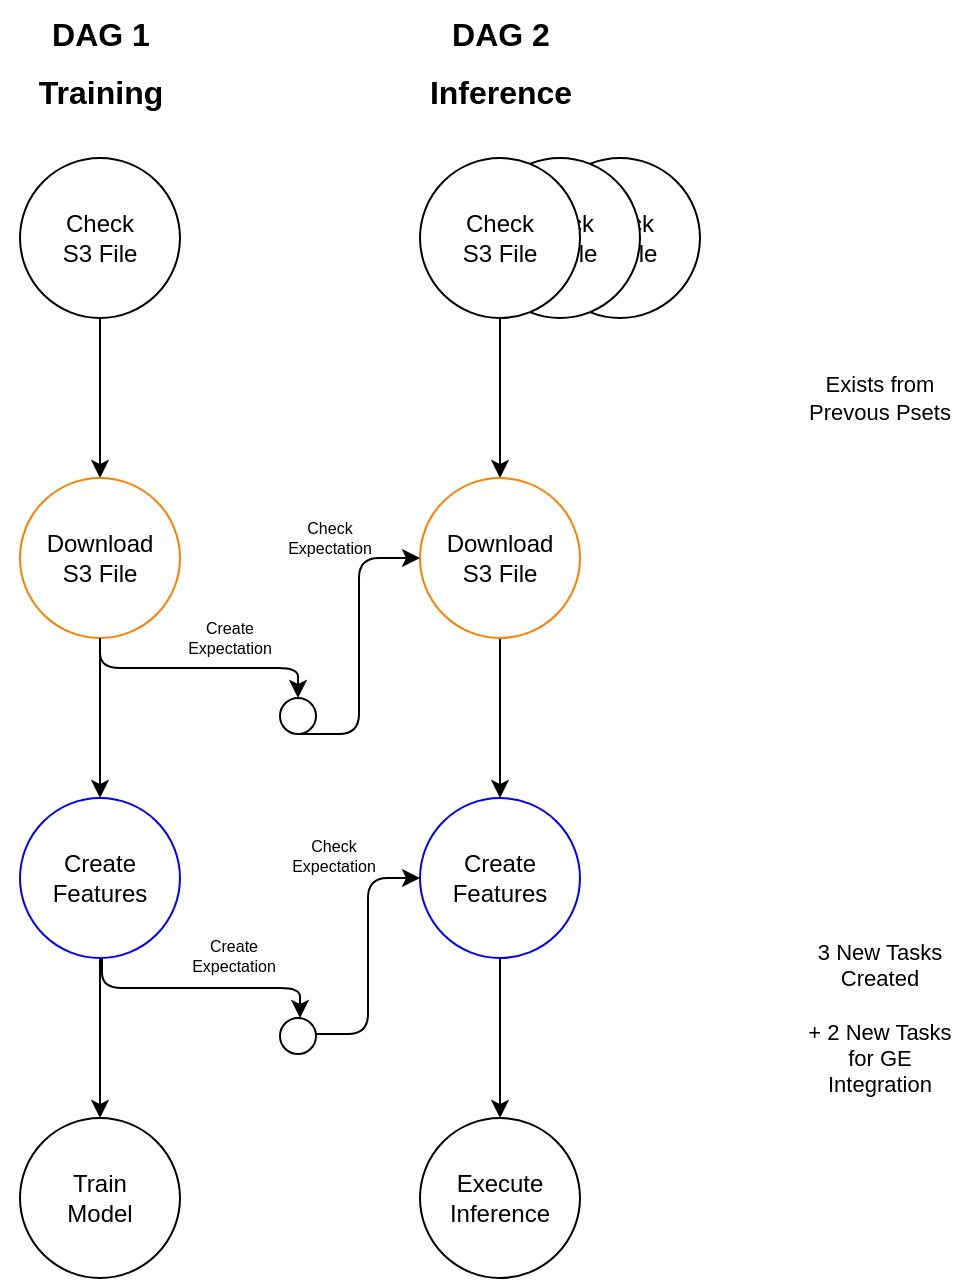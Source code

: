 <mxfile version="13.6.5">
    <diagram id="Ux7daOttt6an3O37FFpg" name="Page-1">
        <mxGraphModel dx="832" dy="679" grid="1" gridSize="10" guides="1" tooltips="1" connect="1" arrows="1" fold="1" page="1" pageScale="1" pageWidth="1600" pageHeight="1200" math="0" shadow="0">
            <root>
                <mxCell id="0"/>
                <mxCell id="1" parent="0"/>
                <mxCell id="29" value="Check &lt;br&gt;S3 File" style="ellipse;whiteSpace=wrap;html=1;aspect=fixed;" vertex="1" parent="1">
                    <mxGeometry x="350" y="130" width="80" height="80" as="geometry"/>
                </mxCell>
                <mxCell id="28" value="Check &lt;br&gt;S3 File" style="ellipse;whiteSpace=wrap;html=1;aspect=fixed;" vertex="1" parent="1">
                    <mxGeometry x="320" y="130" width="80" height="80" as="geometry"/>
                </mxCell>
                <mxCell id="4" value="" style="edgeStyle=orthogonalEdgeStyle;rounded=0;orthogonalLoop=1;jettySize=auto;html=1;" edge="1" parent="1" source="2" target="3">
                    <mxGeometry relative="1" as="geometry"/>
                </mxCell>
                <mxCell id="2" value="Check &lt;br&gt;S3 File" style="ellipse;whiteSpace=wrap;html=1;aspect=fixed;" vertex="1" parent="1">
                    <mxGeometry x="90" y="130" width="80" height="80" as="geometry"/>
                </mxCell>
                <mxCell id="6" value="" style="edgeStyle=orthogonalEdgeStyle;rounded=0;orthogonalLoop=1;jettySize=auto;html=1;" edge="1" parent="1" source="3" target="5">
                    <mxGeometry relative="1" as="geometry"/>
                </mxCell>
                <mxCell id="3" value="Download&lt;br&gt;S3 File" style="ellipse;whiteSpace=wrap;html=1;aspect=fixed;strokeColor=#FF8000;" vertex="1" parent="1">
                    <mxGeometry x="90" y="290" width="80" height="80" as="geometry"/>
                </mxCell>
                <mxCell id="8" value="" style="edgeStyle=orthogonalEdgeStyle;rounded=0;orthogonalLoop=1;jettySize=auto;html=1;" edge="1" parent="1" source="5" target="7">
                    <mxGeometry relative="1" as="geometry"/>
                </mxCell>
                <mxCell id="5" value="Create&lt;br&gt;Features" style="ellipse;whiteSpace=wrap;html=1;aspect=fixed;strokeColor=#0000FF;" vertex="1" parent="1">
                    <mxGeometry x="90" y="450" width="80" height="80" as="geometry"/>
                </mxCell>
                <mxCell id="7" value="Train&lt;br&gt;Model" style="ellipse;whiteSpace=wrap;html=1;aspect=fixed;" vertex="1" parent="1">
                    <mxGeometry x="90" y="610" width="80" height="80" as="geometry"/>
                </mxCell>
                <mxCell id="11" value="" style="edgeStyle=orthogonalEdgeStyle;rounded=0;orthogonalLoop=1;jettySize=auto;html=1;" edge="1" parent="1" source="9" target="10">
                    <mxGeometry relative="1" as="geometry"/>
                </mxCell>
                <mxCell id="9" value="Check &lt;br&gt;S3 File" style="ellipse;whiteSpace=wrap;html=1;aspect=fixed;" vertex="1" parent="1">
                    <mxGeometry x="290" y="130" width="80" height="80" as="geometry"/>
                </mxCell>
                <mxCell id="19" style="edgeStyle=orthogonalEdgeStyle;rounded=0;orthogonalLoop=1;jettySize=auto;html=1;exitX=0.5;exitY=1;exitDx=0;exitDy=0;" edge="1" parent="1" source="10" target="18">
                    <mxGeometry relative="1" as="geometry"/>
                </mxCell>
                <mxCell id="10" value="Download&lt;br&gt;S3 File" style="ellipse;whiteSpace=wrap;html=1;aspect=fixed;strokeColor=#FF8000;" vertex="1" parent="1">
                    <mxGeometry x="290" y="290" width="80" height="80" as="geometry"/>
                </mxCell>
                <mxCell id="21" value="" style="edgeStyle=orthogonalEdgeStyle;rounded=0;orthogonalLoop=1;jettySize=auto;html=1;" edge="1" parent="1" source="18" target="20">
                    <mxGeometry relative="1" as="geometry"/>
                </mxCell>
                <mxCell id="18" value="Create&lt;br&gt;Features" style="ellipse;whiteSpace=wrap;html=1;aspect=fixed;strokeColor=#0000FF;" vertex="1" parent="1">
                    <mxGeometry x="290" y="450" width="80" height="80" as="geometry"/>
                </mxCell>
                <mxCell id="20" value="Execute&lt;br&gt;Inference" style="ellipse;whiteSpace=wrap;html=1;aspect=fixed;" vertex="1" parent="1">
                    <mxGeometry x="290" y="610" width="80" height="80" as="geometry"/>
                </mxCell>
                <mxCell id="22" value="" style="ellipse;whiteSpace=wrap;html=1;aspect=fixed;" vertex="1" parent="1">
                    <mxGeometry x="220" y="400" width="18" height="18" as="geometry"/>
                </mxCell>
                <mxCell id="24" value="" style="edgeStyle=elbowEdgeStyle;elbow=vertical;endArrow=classic;html=1;exitX=0.5;exitY=1;exitDx=0;exitDy=0;" edge="1" parent="1" source="3">
                    <mxGeometry width="50" height="50" relative="1" as="geometry">
                        <mxPoint x="410" y="430" as="sourcePoint"/>
                        <mxPoint x="229" y="400" as="targetPoint"/>
                    </mxGeometry>
                </mxCell>
                <mxCell id="25" value="" style="edgeStyle=elbowEdgeStyle;elbow=horizontal;endArrow=classic;html=1;exitX=0.5;exitY=1;exitDx=0;exitDy=0;entryX=0;entryY=0.5;entryDx=0;entryDy=0;" edge="1" parent="1" source="22" target="10">
                    <mxGeometry width="50" height="50" relative="1" as="geometry">
                        <mxPoint x="410" y="430" as="sourcePoint"/>
                        <mxPoint x="460" y="380" as="targetPoint"/>
                    </mxGeometry>
                </mxCell>
                <mxCell id="26" value="&lt;div style=&quot;font-size: 8px;&quot;&gt;&lt;span style=&quot;font-size: 8px;&quot;&gt;Create&lt;/span&gt;&lt;/div&gt;&lt;div style=&quot;font-size: 8px;&quot;&gt;&lt;span style=&quot;font-size: 8px;&quot;&gt;Expectation&lt;/span&gt;&lt;/div&gt;" style="text;html=1;strokeColor=none;fillColor=none;align=center;verticalAlign=middle;whiteSpace=wrap;rounded=0;fontSize=8;" vertex="1" parent="1">
                    <mxGeometry x="160" y="360" width="70" height="20" as="geometry"/>
                </mxCell>
                <mxCell id="27" value="&lt;div style=&quot;font-size: 8px&quot;&gt;&lt;span&gt;Check&lt;/span&gt;&lt;/div&gt;&lt;div style=&quot;font-size: 8px&quot;&gt;&lt;span&gt;Expectation&lt;/span&gt;&lt;br&gt;&lt;/div&gt;" style="text;html=1;strokeColor=none;fillColor=none;align=center;verticalAlign=middle;whiteSpace=wrap;rounded=0;fontSize=8;" vertex="1" parent="1">
                    <mxGeometry x="210" y="310" width="70" height="20" as="geometry"/>
                </mxCell>
                <mxCell id="30" value="" style="ellipse;whiteSpace=wrap;html=1;aspect=fixed;" vertex="1" parent="1">
                    <mxGeometry x="220" y="560" width="18" height="18" as="geometry"/>
                </mxCell>
                <mxCell id="31" value="" style="edgeStyle=elbowEdgeStyle;elbow=horizontal;endArrow=classic;html=1;exitX=0.5;exitY=1;exitDx=0;exitDy=0;entryX=0;entryY=0.5;entryDx=0;entryDy=0;" edge="1" parent="1" target="18">
                    <mxGeometry width="50" height="50" relative="1" as="geometry">
                        <mxPoint x="238" y="568" as="sourcePoint"/>
                        <mxPoint x="299" y="480" as="targetPoint"/>
                    </mxGeometry>
                </mxCell>
                <mxCell id="32" value="" style="edgeStyle=elbowEdgeStyle;elbow=vertical;endArrow=classic;html=1;exitX=0.5;exitY=1;exitDx=0;exitDy=0;" edge="1" parent="1">
                    <mxGeometry width="50" height="50" relative="1" as="geometry">
                        <mxPoint x="131" y="530" as="sourcePoint"/>
                        <mxPoint x="230" y="560" as="targetPoint"/>
                    </mxGeometry>
                </mxCell>
                <mxCell id="33" value="&lt;div style=&quot;font-size: 8px;&quot;&gt;&lt;span style=&quot;font-size: 8px;&quot;&gt;Create&lt;/span&gt;&lt;/div&gt;&lt;div style=&quot;font-size: 8px;&quot;&gt;&lt;span style=&quot;font-size: 8px;&quot;&gt;Expectation&lt;/span&gt;&lt;/div&gt;" style="text;html=1;strokeColor=none;fillColor=none;align=center;verticalAlign=middle;whiteSpace=wrap;rounded=0;fontSize=8;" vertex="1" parent="1">
                    <mxGeometry x="162" y="519" width="70" height="20" as="geometry"/>
                </mxCell>
                <mxCell id="34" value="&lt;div style=&quot;font-size: 8px&quot;&gt;&lt;span&gt;Check&lt;/span&gt;&lt;/div&gt;&lt;div style=&quot;font-size: 8px&quot;&gt;&lt;span&gt;Expectation&lt;/span&gt;&lt;br&gt;&lt;/div&gt;" style="text;html=1;strokeColor=none;fillColor=none;align=center;verticalAlign=middle;whiteSpace=wrap;rounded=0;fontSize=8;" vertex="1" parent="1">
                    <mxGeometry x="212" y="469" width="70" height="20" as="geometry"/>
                </mxCell>
                <mxCell id="35" value="&lt;font style=&quot;font-size: 16px ; line-height: 100%&quot;&gt;DAG 1&lt;br&gt;Training&lt;/font&gt;" style="text;strokeColor=none;fillColor=none;html=1;fontSize=24;fontStyle=1;verticalAlign=middle;align=center;" vertex="1" parent="1">
                    <mxGeometry x="80" y="60" width="100" height="40" as="geometry"/>
                </mxCell>
                <mxCell id="36" value="&lt;font style=&quot;font-size: 16px ; line-height: 100%&quot;&gt;DAG 2&lt;br&gt;Inference&lt;/font&gt;" style="text;strokeColor=none;fillColor=none;html=1;fontSize=24;fontStyle=1;verticalAlign=middle;align=center;" vertex="1" parent="1">
                    <mxGeometry x="280" y="60" width="100" height="40" as="geometry"/>
                </mxCell>
                <mxCell id="37" value="" style="shape=curlyBracket;whiteSpace=wrap;html=1;rounded=1;fillColor=#FFFFCC;fontSize=8;rotation=-180;strokeColor=#FFFFFF;" vertex="1" parent="1">
                    <mxGeometry x="440" y="140" width="30" height="220" as="geometry"/>
                </mxCell>
                <mxCell id="38" value="Exists from Prevous Psets" style="text;html=1;strokeColor=none;fillColor=none;align=center;verticalAlign=middle;whiteSpace=wrap;rounded=0;fontSize=11;" vertex="1" parent="1">
                    <mxGeometry x="480" y="240" width="80" height="20" as="geometry"/>
                </mxCell>
                <mxCell id="39" value="" style="shape=curlyBracket;whiteSpace=wrap;html=1;rounded=1;fillColor=#FFFFCC;fontSize=8;rotation=-180;strokeColor=#FFFFFF;" vertex="1" parent="1">
                    <mxGeometry x="440" y="450" width="30" height="220" as="geometry"/>
                </mxCell>
                <mxCell id="40" value="3 New Tasks&lt;br&gt;Created&lt;br&gt;&lt;br&gt;+ 2 New Tasks for GE Integration" style="text;html=1;strokeColor=none;fillColor=none;align=center;verticalAlign=middle;whiteSpace=wrap;rounded=0;fontSize=11;" vertex="1" parent="1">
                    <mxGeometry x="480" y="550" width="80" height="20" as="geometry"/>
                </mxCell>
            </root>
        </mxGraphModel>
    </diagram>
</mxfile>